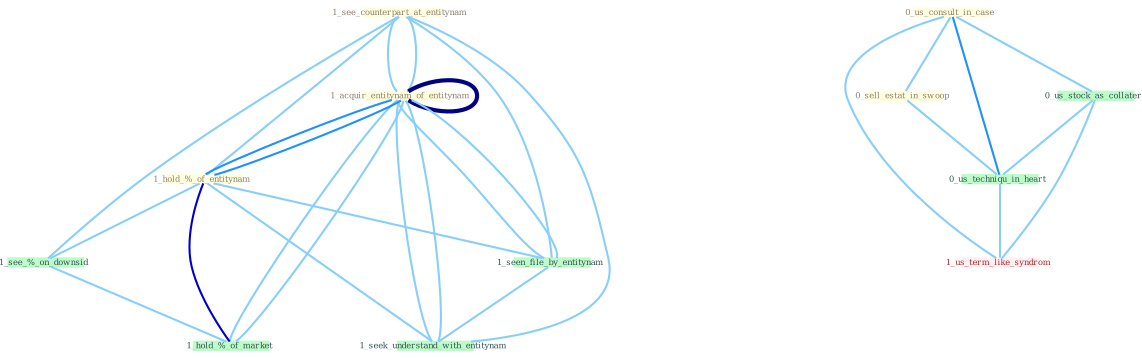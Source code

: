 Graph G{ 
    node
    [shape=polygon,style=filled,width=.5,height=.06,color="#BDFCC9",fixedsize=true,fontsize=4,
    fontcolor="#2f4f4f"];
    {node
    [color="#ffffe0", fontcolor="#8b7d6b"] "1_see_counterpart_at_entitynam " "1_acquir_entitynam_of_entitynam " "1_hold_%_of_entitynam " "0_us_consult_in_case " "0_sell_estat_in_swoop "}
{node [color="#fff0f5", fontcolor="#b22222"] "1_us_term_like_syndrom "}
edge [color="#B0E2FF"];

	"1_see_counterpart_at_entitynam " -- "1_acquir_entitynam_of_entitynam " [w="1", color="#87cefa" ];
	"1_see_counterpart_at_entitynam " -- "1_hold_%_of_entitynam " [w="1", color="#87cefa" ];
	"1_see_counterpart_at_entitynam " -- "1_seen_file_by_entitynam " [w="1", color="#87cefa" ];
	"1_see_counterpart_at_entitynam " -- "1_seek_understand_with_entitynam " [w="1", color="#87cefa" ];
	"1_see_counterpart_at_entitynam " -- "1_acquir_entitynam_of_entitynam " [w="1", color="#87cefa" ];
	"1_see_counterpart_at_entitynam " -- "1_see_%_on_downsid " [w="1", color="#87cefa" ];
	"1_acquir_entitynam_of_entitynam " -- "1_hold_%_of_entitynam " [w="2", color="#1e90ff" , len=0.8];
	"1_acquir_entitynam_of_entitynam " -- "1_seen_file_by_entitynam " [w="1", color="#87cefa" ];
	"1_acquir_entitynam_of_entitynam " -- "1_seek_understand_with_entitynam " [w="1", color="#87cefa" ];
	"1_acquir_entitynam_of_entitynam " -- "1_acquir_entitynam_of_entitynam " [w="4", style=bold, color="#000080", len=0.4];
	"1_acquir_entitynam_of_entitynam " -- "1_hold_%_of_market " [w="1", color="#87cefa" ];
	"1_hold_%_of_entitynam " -- "1_seen_file_by_entitynam " [w="1", color="#87cefa" ];
	"1_hold_%_of_entitynam " -- "1_seek_understand_with_entitynam " [w="1", color="#87cefa" ];
	"1_hold_%_of_entitynam " -- "1_acquir_entitynam_of_entitynam " [w="2", color="#1e90ff" , len=0.8];
	"1_hold_%_of_entitynam " -- "1_see_%_on_downsid " [w="1", color="#87cefa" ];
	"1_hold_%_of_entitynam " -- "1_hold_%_of_market " [w="3", color="#0000cd" , len=0.6];
	"0_us_consult_in_case " -- "0_sell_estat_in_swoop " [w="1", color="#87cefa" ];
	"0_us_consult_in_case " -- "0_us_stock_as_collater " [w="1", color="#87cefa" ];
	"0_us_consult_in_case " -- "0_us_techniqu_in_heart " [w="2", color="#1e90ff" , len=0.8];
	"0_us_consult_in_case " -- "1_us_term_like_syndrom " [w="1", color="#87cefa" ];
	"0_sell_estat_in_swoop " -- "0_us_techniqu_in_heart " [w="1", color="#87cefa" ];
	"1_seen_file_by_entitynam " -- "1_seek_understand_with_entitynam " [w="1", color="#87cefa" ];
	"1_seen_file_by_entitynam " -- "1_acquir_entitynam_of_entitynam " [w="1", color="#87cefa" ];
	"0_us_stock_as_collater " -- "0_us_techniqu_in_heart " [w="1", color="#87cefa" ];
	"0_us_stock_as_collater " -- "1_us_term_like_syndrom " [w="1", color="#87cefa" ];
	"1_seek_understand_with_entitynam " -- "1_acquir_entitynam_of_entitynam " [w="1", color="#87cefa" ];
	"1_acquir_entitynam_of_entitynam " -- "1_hold_%_of_market " [w="1", color="#87cefa" ];
	"0_us_techniqu_in_heart " -- "1_us_term_like_syndrom " [w="1", color="#87cefa" ];
	"1_see_%_on_downsid " -- "1_hold_%_of_market " [w="1", color="#87cefa" ];
}